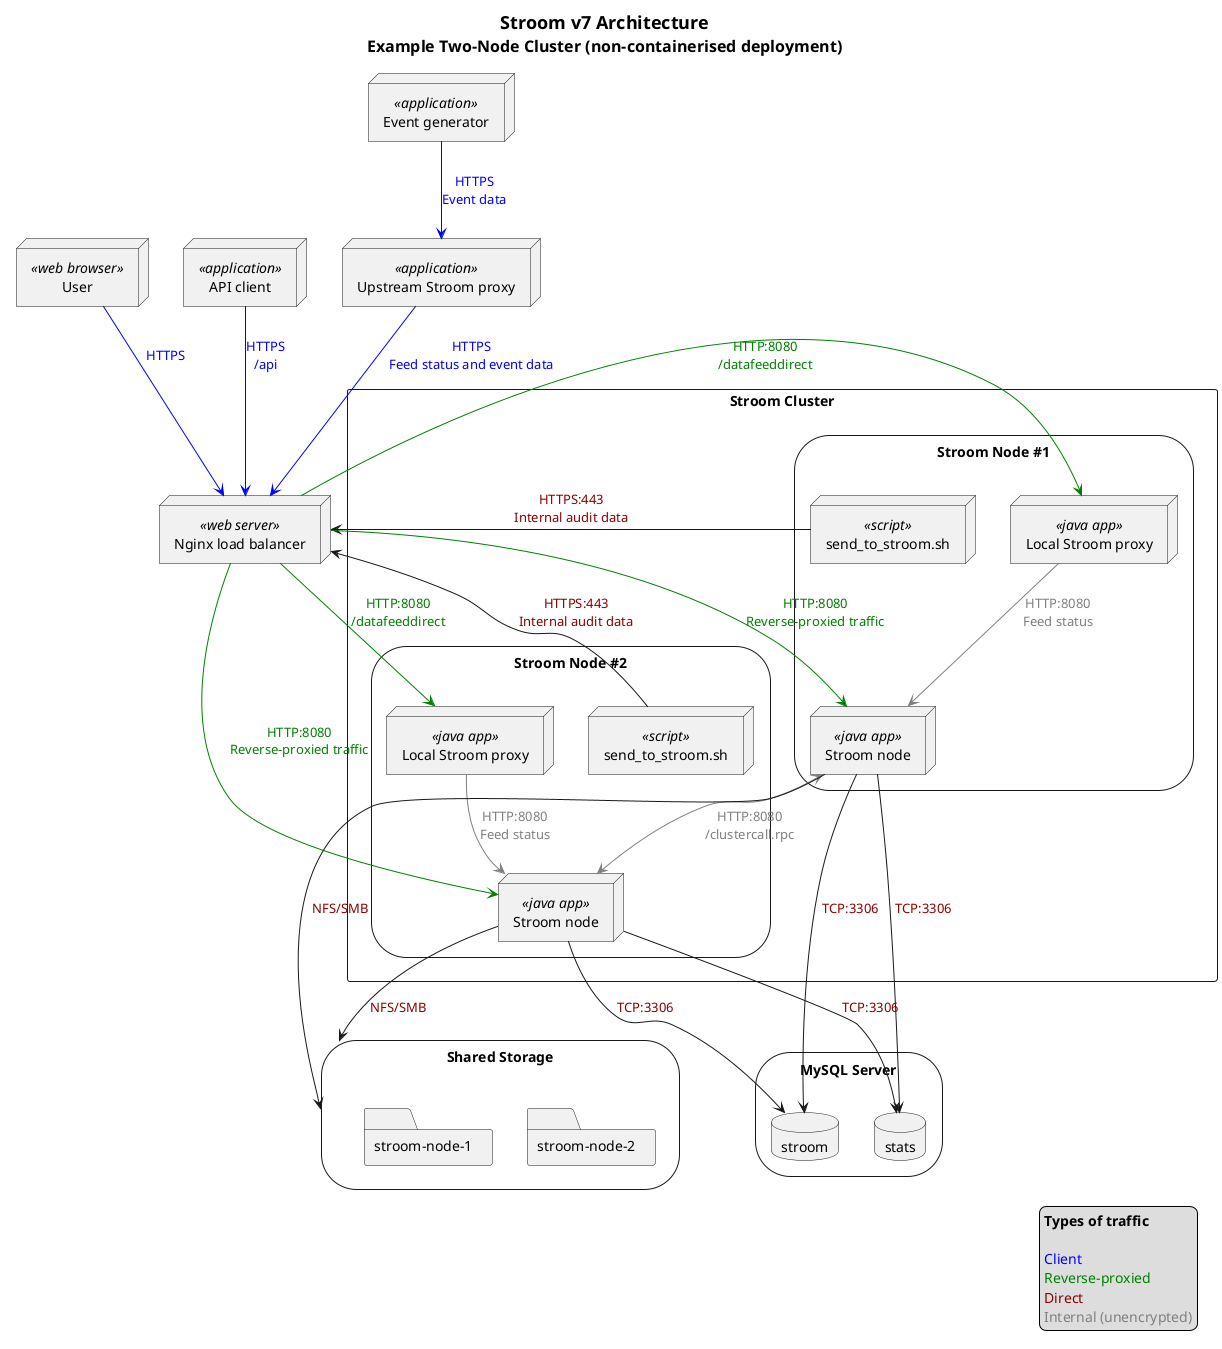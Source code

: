 @startuml

title
    =Stroom v7 Architecture
    ==Example Two-Node Cluster (non-containerised deployment)
end title

'Define the various application ports
!stroom_port=8080
!stroom_proxy_port=8090

'Define all the nodes (services, actors, etc.)
node "Event generator" as event_producer <<application>>
node "User" as ui_client_browser <<web browser>>
node "API client" as api_client_app <<application>>
node "Upstream Stroom proxy" as remote_proxy <<application>>

node "Nginx load balancer" as nginx <<web server>>

rectangle "Stroom Cluster" {
storage "Stroom Node #1" {
    node "Stroom node" as stroom_node_1 <<java app>>
    node "Local Stroom proxy" as stroom_proxy_local_1 <<java app>>
    node "send_to_stroom.sh" as log_sender_script_1 <<script>>

    'Inter-service REST calls to nginx api gateway
    log_sender_script_1 --> nginx : <color:DarkRed>HTTPS:443</color>\n<color:DarkRed>Internal audit data</color>

    'Reverse proxy connections
    nginx -[#Green]-> stroom_node_1 : <color:Green>HTTP:stroom_port</color>\n<color:Green>Reverse-proxied traffic</color>
    nginx -[#Green]-> stroom_proxy_local_1 : <color:Green>HTTP:stroom_port</color>\n<color:Green>/datafeeddirect</color>

    'Effective connections (i.e. ignoring ngix gateway)
    stroom_proxy_local_1 -[#Grey]-> stroom_node_1 : <color:Grey>HTTP:stroom_port</color>\n<color:Grey>Feed status</color>
}

storage "Stroom Node #2" {
    node "Stroom node" as stroom_node_2 <<java app>>
    node "Local Stroom proxy" as stroom_proxy_local_2 <<java app>>
    node "send_to_stroom.sh" as log_sender_script_2 <<script>>

    ' Inter-service REST calls to nginx api gateway
    log_sender_script_2 --> nginx : <color:DarkRed>HTTPS:443</color>\n<color:DarkRed>Internal audit data</color>

    'Reverse proxy connections
    nginx -[#Green]-> stroom_node_2 : <color:Green>HTTP:stroom_port</color>\n<color:Green>Reverse-proxied traffic</color>
    nginx -[#Green]-> stroom_proxy_local_2 : <color:Green>HTTP:stroom_port</color>\n<color:Green>/datafeeddirect</color>

    'Effective connections (i.e. ignoring ngix gateway)
    stroom_proxy_local_2 -[#Grey]-> stroom_node_2 : <color:Grey>HTTP:stroom_port</color>\n<color:Grey>Feed status</color>
}
}

'Intra-cluster communication
stroom_node_1 <-[#Grey]-> stroom_node_2 : <color:Grey>HTTP:stroom_port</color>\n<color:Grey>/clustercall.rpc</color>

storage "MySQL Server" as stroom_all_dbs {
    database "stroom" as stroom_db
    database "stats" as stroom_stats_db
}

'DB connections
stroom_node_1 --> stroom_db : <color:DarkRed>TCP:3306</color>
stroom_node_1 --> stroom_stats_db : <color:DarkRed>TCP:3306</color>
stroom_node_2 --> stroom_db : <color:DarkRed>TCP:3306</color>
stroom_node_2 --> stroom_stats_db : <color:DarkRed>TCP:3306</color>

storage "Shared Storage" as shared_storage {
    folder "stroom-node-2"
    folder "stroom-node-1"
}

'Shared storage connections
stroom_node_1 --> shared_storage : <color:DarkRed>NFS/SMB</color>
stroom_node_2 --> shared_storage : <color:DarkRed>NFS/SMB</color>

'Client connections
ui_client_browser -[#Blue]-> nginx : <color:Blue>HTTPS</color>
api_client_app -[#Blue]-> nginx : <color:Blue>HTTPS</color>\n<color:Blue>/api</color>
event_producer -[#Blue]-> remote_proxy : <color:Blue>HTTPS</color>\n<color:Blue>Event data</color>
remote_proxy -[#Blue]-> nginx : <color:Blue>HTTPS</color>\n<color:Blue>Feed status and event data</color>

legend right
  <b>Types of traffic</b>

  <color:Blue>Client</color>
  <color:Green>Reverse-proxied</color>
  <color:DarkRed>Direct</color>
  <color:Grey>Internal (unencrypted)</color>
endlegend

'hide empty members

@enduml

